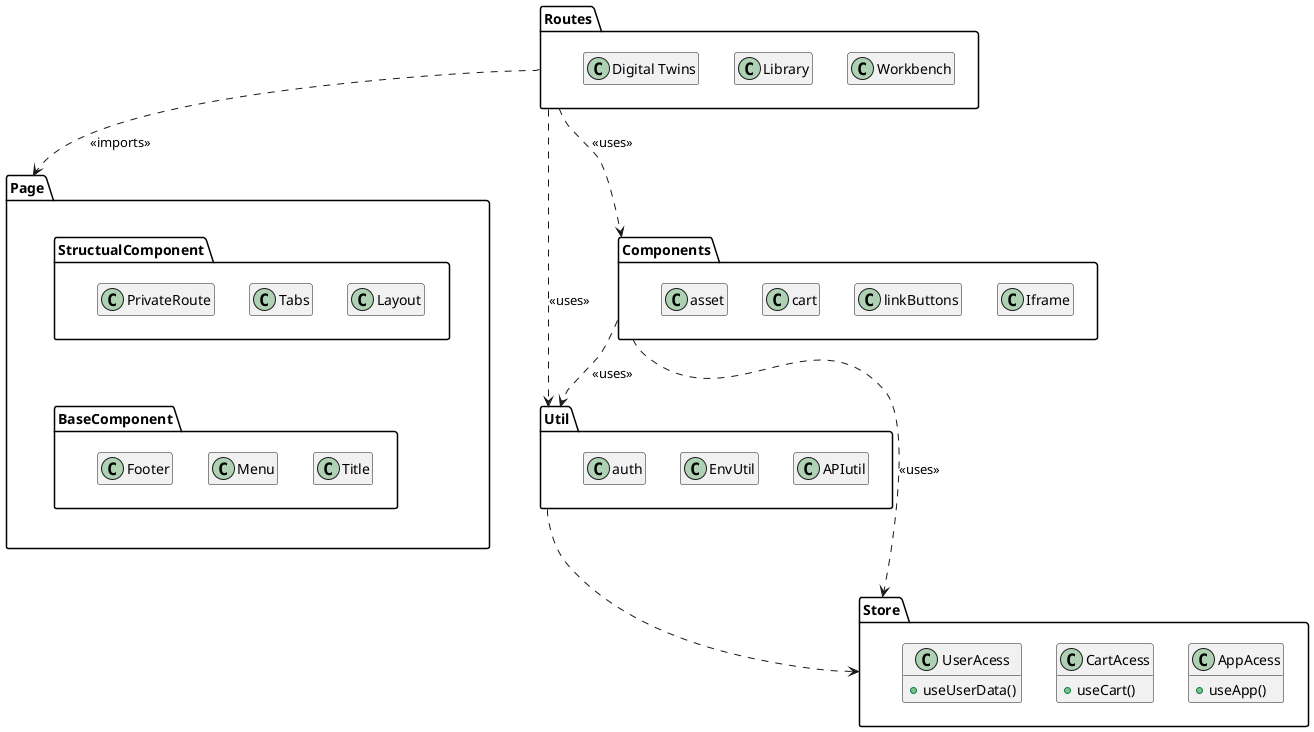 @startuml
hide empty members


package "Routes" { 
  class "Workbench"
  class "Library" 
  class "Digital Twins" as DT
  
  Workbench -l[hidden]- Library
  Library -l[hidden]- DT
}

package "Page" {
  package "StructualComponent" {
    class Layout
    class Tabs
    class PrivateRoute
    
    Layout -l[hidden]- Tabs
    Tabs -l[hidden]- PrivateRoute
  }
  package "BaseComponent" {
    class Footer
    class Menu
    class Title
    
    Title -l[hidden]- Menu
    Menu -l[hidden]- Footer
  }
  
  StructualComponent --[hidden] BaseComponent
}

package "Util" {
  class APIutil
  class EnvUtil
  class auth
  
  APIutil -l[hidden]- EnvUtil
  EnvUtil -l[hidden]- auth
}

package "Components" {
  class Iframe
  class linkButtons
  class cart
  class asset
  
  Iframe -l[hidden] linkButtons
  linkButtons -l[hidden] cart
  cart -l[hidden] asset
}

package "Store" {
  
  class AppAcess {
    + useApp()
  }
  class CartAcess {
    + useCart()
  }
  class UserAcess {
    + useUserData()
  }
  
  AppAcess -l[hidden] CartAcess
  CartAcess -l[hidden] UserAcess
}

Routes ..> Page : <<imports>>
Routes ..> Util : <<uses>>
Routes ..> Components : <<uses>>
Util ..> Store
Components ..> Util : <<uses>>
Components ..> Store : <<uses>>
@enduml